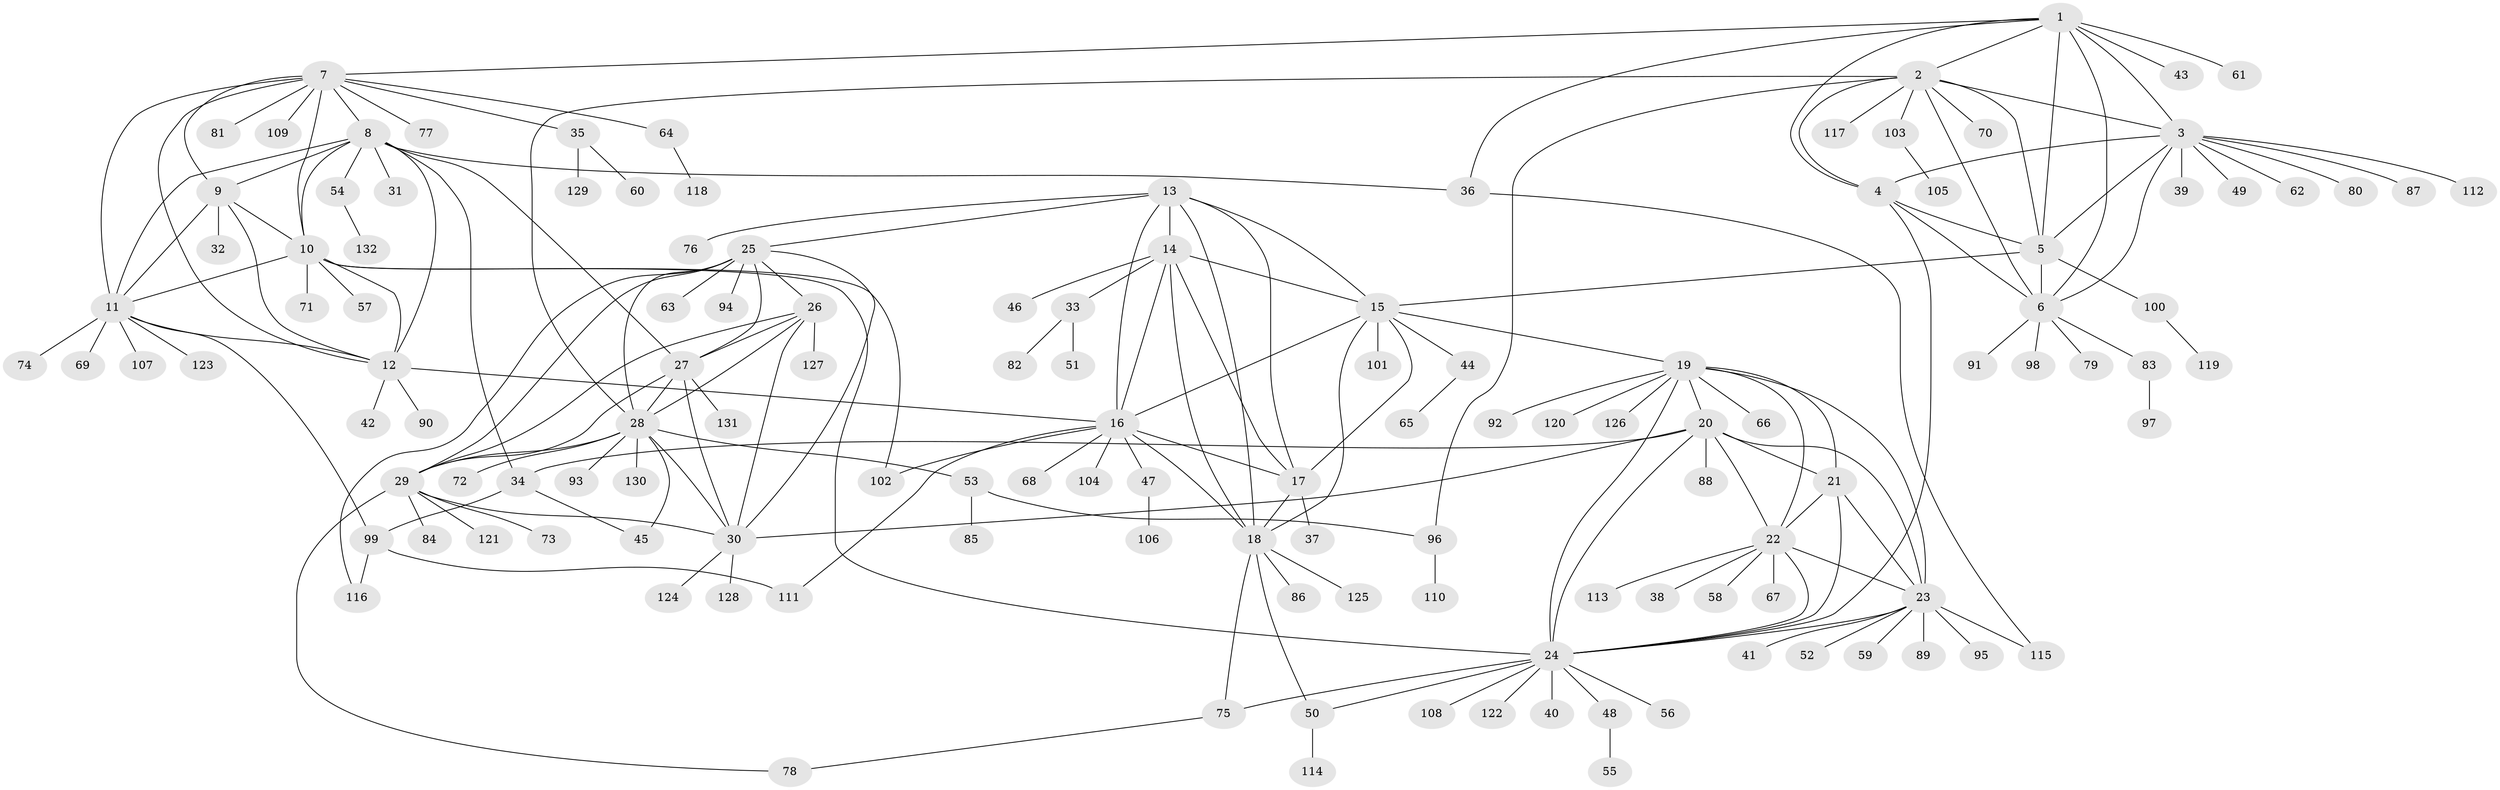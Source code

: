 // coarse degree distribution, {1: 0.5671641791044776, 10: 0.014925373134328358, 7: 0.08955223880597014, 12: 0.014925373134328358, 9: 0.029850746268656716, 6: 0.07462686567164178, 8: 0.04477611940298507, 4: 0.029850746268656716, 3: 0.014925373134328358, 5: 0.04477611940298507, 2: 0.07462686567164178}
// Generated by graph-tools (version 1.1) at 2025/37/03/04/25 23:37:39]
// undirected, 132 vertices, 199 edges
graph export_dot {
  node [color=gray90,style=filled];
  1;
  2;
  3;
  4;
  5;
  6;
  7;
  8;
  9;
  10;
  11;
  12;
  13;
  14;
  15;
  16;
  17;
  18;
  19;
  20;
  21;
  22;
  23;
  24;
  25;
  26;
  27;
  28;
  29;
  30;
  31;
  32;
  33;
  34;
  35;
  36;
  37;
  38;
  39;
  40;
  41;
  42;
  43;
  44;
  45;
  46;
  47;
  48;
  49;
  50;
  51;
  52;
  53;
  54;
  55;
  56;
  57;
  58;
  59;
  60;
  61;
  62;
  63;
  64;
  65;
  66;
  67;
  68;
  69;
  70;
  71;
  72;
  73;
  74;
  75;
  76;
  77;
  78;
  79;
  80;
  81;
  82;
  83;
  84;
  85;
  86;
  87;
  88;
  89;
  90;
  91;
  92;
  93;
  94;
  95;
  96;
  97;
  98;
  99;
  100;
  101;
  102;
  103;
  104;
  105;
  106;
  107;
  108;
  109;
  110;
  111;
  112;
  113;
  114;
  115;
  116;
  117;
  118;
  119;
  120;
  121;
  122;
  123;
  124;
  125;
  126;
  127;
  128;
  129;
  130;
  131;
  132;
  1 -- 2;
  1 -- 3;
  1 -- 4;
  1 -- 5;
  1 -- 6;
  1 -- 7;
  1 -- 36;
  1 -- 43;
  1 -- 61;
  2 -- 3;
  2 -- 4;
  2 -- 5;
  2 -- 6;
  2 -- 28;
  2 -- 70;
  2 -- 96;
  2 -- 103;
  2 -- 117;
  3 -- 4;
  3 -- 5;
  3 -- 6;
  3 -- 39;
  3 -- 49;
  3 -- 62;
  3 -- 80;
  3 -- 87;
  3 -- 112;
  4 -- 5;
  4 -- 6;
  4 -- 24;
  5 -- 6;
  5 -- 15;
  5 -- 100;
  6 -- 79;
  6 -- 83;
  6 -- 91;
  6 -- 98;
  7 -- 8;
  7 -- 9;
  7 -- 10;
  7 -- 11;
  7 -- 12;
  7 -- 35;
  7 -- 64;
  7 -- 77;
  7 -- 81;
  7 -- 109;
  8 -- 9;
  8 -- 10;
  8 -- 11;
  8 -- 12;
  8 -- 27;
  8 -- 31;
  8 -- 34;
  8 -- 36;
  8 -- 54;
  9 -- 10;
  9 -- 11;
  9 -- 12;
  9 -- 32;
  10 -- 11;
  10 -- 12;
  10 -- 24;
  10 -- 57;
  10 -- 71;
  10 -- 102;
  11 -- 12;
  11 -- 69;
  11 -- 74;
  11 -- 99;
  11 -- 107;
  11 -- 123;
  12 -- 16;
  12 -- 42;
  12 -- 90;
  13 -- 14;
  13 -- 15;
  13 -- 16;
  13 -- 17;
  13 -- 18;
  13 -- 25;
  13 -- 76;
  14 -- 15;
  14 -- 16;
  14 -- 17;
  14 -- 18;
  14 -- 33;
  14 -- 46;
  15 -- 16;
  15 -- 17;
  15 -- 18;
  15 -- 19;
  15 -- 44;
  15 -- 101;
  16 -- 17;
  16 -- 18;
  16 -- 47;
  16 -- 68;
  16 -- 102;
  16 -- 104;
  16 -- 111;
  17 -- 18;
  17 -- 37;
  18 -- 50;
  18 -- 75;
  18 -- 86;
  18 -- 125;
  19 -- 20;
  19 -- 21;
  19 -- 22;
  19 -- 23;
  19 -- 24;
  19 -- 66;
  19 -- 92;
  19 -- 120;
  19 -- 126;
  20 -- 21;
  20 -- 22;
  20 -- 23;
  20 -- 24;
  20 -- 30;
  20 -- 34;
  20 -- 88;
  21 -- 22;
  21 -- 23;
  21 -- 24;
  22 -- 23;
  22 -- 24;
  22 -- 38;
  22 -- 58;
  22 -- 67;
  22 -- 113;
  23 -- 24;
  23 -- 41;
  23 -- 52;
  23 -- 59;
  23 -- 89;
  23 -- 95;
  23 -- 115;
  24 -- 40;
  24 -- 48;
  24 -- 50;
  24 -- 56;
  24 -- 75;
  24 -- 108;
  24 -- 122;
  25 -- 26;
  25 -- 27;
  25 -- 28;
  25 -- 29;
  25 -- 30;
  25 -- 63;
  25 -- 94;
  25 -- 116;
  26 -- 27;
  26 -- 28;
  26 -- 29;
  26 -- 30;
  26 -- 127;
  27 -- 28;
  27 -- 29;
  27 -- 30;
  27 -- 131;
  28 -- 29;
  28 -- 30;
  28 -- 45;
  28 -- 53;
  28 -- 72;
  28 -- 93;
  28 -- 130;
  29 -- 30;
  29 -- 73;
  29 -- 78;
  29 -- 84;
  29 -- 121;
  30 -- 124;
  30 -- 128;
  33 -- 51;
  33 -- 82;
  34 -- 45;
  34 -- 99;
  35 -- 60;
  35 -- 129;
  36 -- 115;
  44 -- 65;
  47 -- 106;
  48 -- 55;
  50 -- 114;
  53 -- 85;
  53 -- 96;
  54 -- 132;
  64 -- 118;
  75 -- 78;
  83 -- 97;
  96 -- 110;
  99 -- 111;
  99 -- 116;
  100 -- 119;
  103 -- 105;
}
